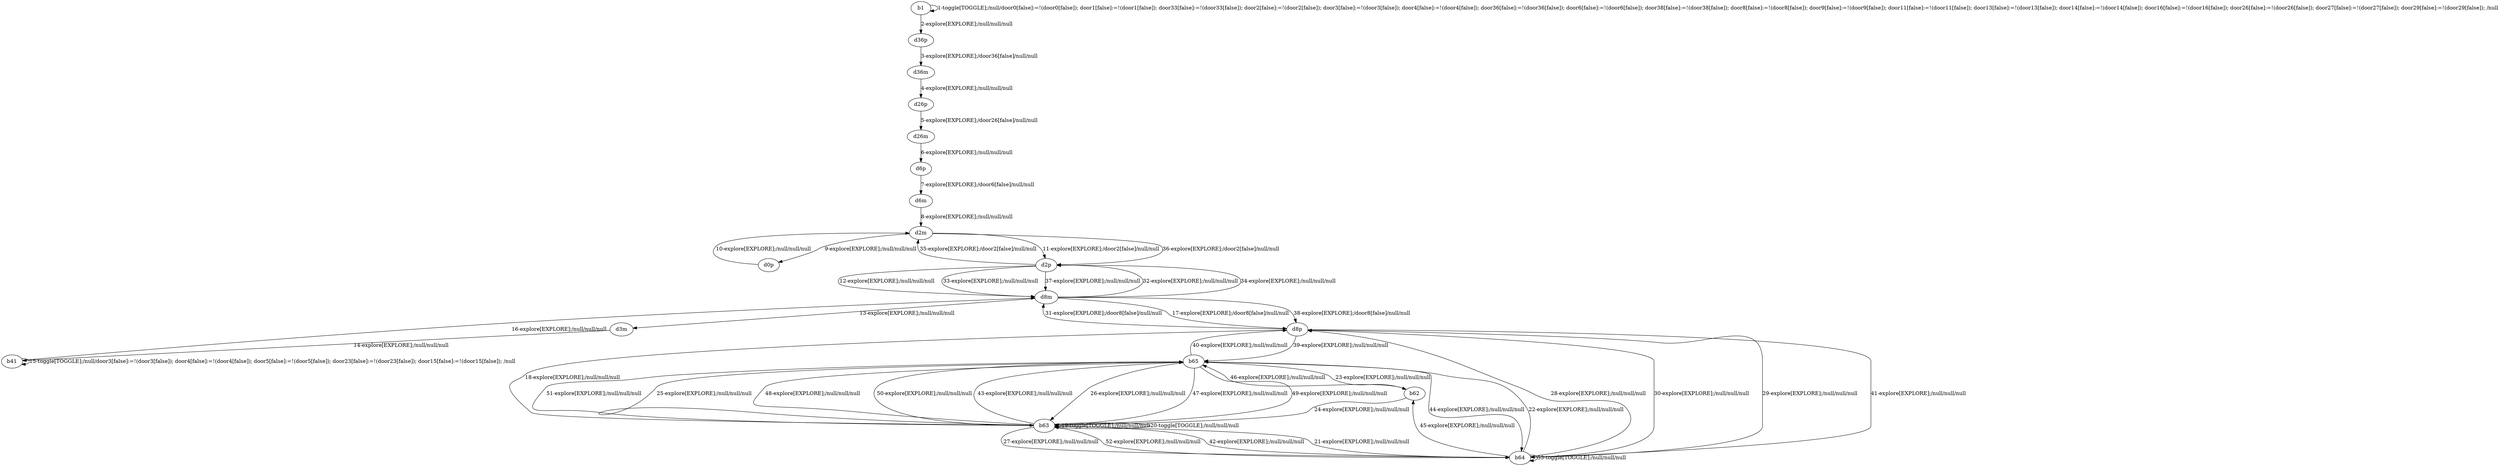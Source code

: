 # Total number of goals covered by this test: 7
# b63 --> b65
# b64 --> b63
# b65 --> d8p
# b41 --> b41
# d8m --> d3m
# b41 --> d8m
# b64 --> b64

digraph g {
"b1" -> "b1" [label = "1-toggle[TOGGLE];/null/door0[false]:=!(door0[false]); door1[false]:=!(door1[false]); door33[false]:=!(door33[false]); door2[false]:=!(door2[false]); door3[false]:=!(door3[false]); door4[false]:=!(door4[false]); door36[false]:=!(door36[false]); door6[false]:=!(door6[false]); door38[false]:=!(door38[false]); door8[false]:=!(door8[false]); door9[false]:=!(door9[false]); door11[false]:=!(door11[false]); door13[false]:=!(door13[false]); door14[false]:=!(door14[false]); door16[false]:=!(door16[false]); door26[false]:=!(door26[false]); door27[false]:=!(door27[false]); door29[false]:=!(door29[false]); /null"];
"b1" -> "d36p" [label = "2-explore[EXPLORE];/null/null/null"];
"d36p" -> "d36m" [label = "3-explore[EXPLORE];/door36[false]/null/null"];
"d36m" -> "d26p" [label = "4-explore[EXPLORE];/null/null/null"];
"d26p" -> "d26m" [label = "5-explore[EXPLORE];/door26[false]/null/null"];
"d26m" -> "d6p" [label = "6-explore[EXPLORE];/null/null/null"];
"d6p" -> "d6m" [label = "7-explore[EXPLORE];/door6[false]/null/null"];
"d6m" -> "d2m" [label = "8-explore[EXPLORE];/null/null/null"];
"d2m" -> "d0p" [label = "9-explore[EXPLORE];/null/null/null"];
"d0p" -> "d2m" [label = "10-explore[EXPLORE];/null/null/null"];
"d2m" -> "d2p" [label = "11-explore[EXPLORE];/door2[false]/null/null"];
"d2p" -> "d8m" [label = "12-explore[EXPLORE];/null/null/null"];
"d8m" -> "d3m" [label = "13-explore[EXPLORE];/null/null/null"];
"d3m" -> "b41" [label = "14-explore[EXPLORE];/null/null/null"];
"b41" -> "b41" [label = "15-toggle[TOGGLE];/null/door3[false]:=!(door3[false]); door4[false]:=!(door4[false]); door5[false]:=!(door5[false]); door23[false]:=!(door23[false]); door15[false]:=!(door15[false]); /null"];
"b41" -> "d8m" [label = "16-explore[EXPLORE];/null/null/null"];
"d8m" -> "d8p" [label = "17-explore[EXPLORE];/door8[false]/null/null"];
"d8p" -> "b63" [label = "18-explore[EXPLORE];/null/null/null"];
"b63" -> "b63" [label = "19-toggle[TOGGLE];/null/null/null"];
"b63" -> "b63" [label = "20-toggle[TOGGLE];/null/null/null"];
"b63" -> "b64" [label = "21-explore[EXPLORE];/null/null/null"];
"b64" -> "b65" [label = "22-explore[EXPLORE];/null/null/null"];
"b65" -> "b62" [label = "23-explore[EXPLORE];/null/null/null"];
"b62" -> "b63" [label = "24-explore[EXPLORE];/null/null/null"];
"b63" -> "b65" [label = "25-explore[EXPLORE];/null/null/null"];
"b65" -> "b63" [label = "26-explore[EXPLORE];/null/null/null"];
"b63" -> "b64" [label = "27-explore[EXPLORE];/null/null/null"];
"b64" -> "d8p" [label = "28-explore[EXPLORE];/null/null/null"];
"d8p" -> "b64" [label = "29-explore[EXPLORE];/null/null/null"];
"b64" -> "d8p" [label = "30-explore[EXPLORE];/null/null/null"];
"d8p" -> "d8m" [label = "31-explore[EXPLORE];/door8[false]/null/null"];
"d8m" -> "d2p" [label = "32-explore[EXPLORE];/null/null/null"];
"d2p" -> "d8m" [label = "33-explore[EXPLORE];/null/null/null"];
"d8m" -> "d2p" [label = "34-explore[EXPLORE];/null/null/null"];
"d2p" -> "d2m" [label = "35-explore[EXPLORE];/door2[false]/null/null"];
"d2m" -> "d2p" [label = "36-explore[EXPLORE];/door2[false]/null/null"];
"d2p" -> "d8m" [label = "37-explore[EXPLORE];/null/null/null"];
"d8m" -> "d8p" [label = "38-explore[EXPLORE];/door8[false]/null/null"];
"d8p" -> "b65" [label = "39-explore[EXPLORE];/null/null/null"];
"b65" -> "d8p" [label = "40-explore[EXPLORE];/null/null/null"];
"d8p" -> "b64" [label = "41-explore[EXPLORE];/null/null/null"];
"b64" -> "b63" [label = "42-explore[EXPLORE];/null/null/null"];
"b63" -> "b65" [label = "43-explore[EXPLORE];/null/null/null"];
"b65" -> "b64" [label = "44-explore[EXPLORE];/null/null/null"];
"b64" -> "b62" [label = "45-explore[EXPLORE];/null/null/null"];
"b62" -> "b65" [label = "46-explore[EXPLORE];/null/null/null"];
"b65" -> "b63" [label = "47-explore[EXPLORE];/null/null/null"];
"b63" -> "b65" [label = "48-explore[EXPLORE];/null/null/null"];
"b65" -> "b63" [label = "49-explore[EXPLORE];/null/null/null"];
"b63" -> "b65" [label = "50-explore[EXPLORE];/null/null/null"];
"b65" -> "b63" [label = "51-explore[EXPLORE];/null/null/null"];
"b63" -> "b64" [label = "52-explore[EXPLORE];/null/null/null"];
"b64" -> "b64" [label = "53-toggle[TOGGLE];/null/null/null"];
}